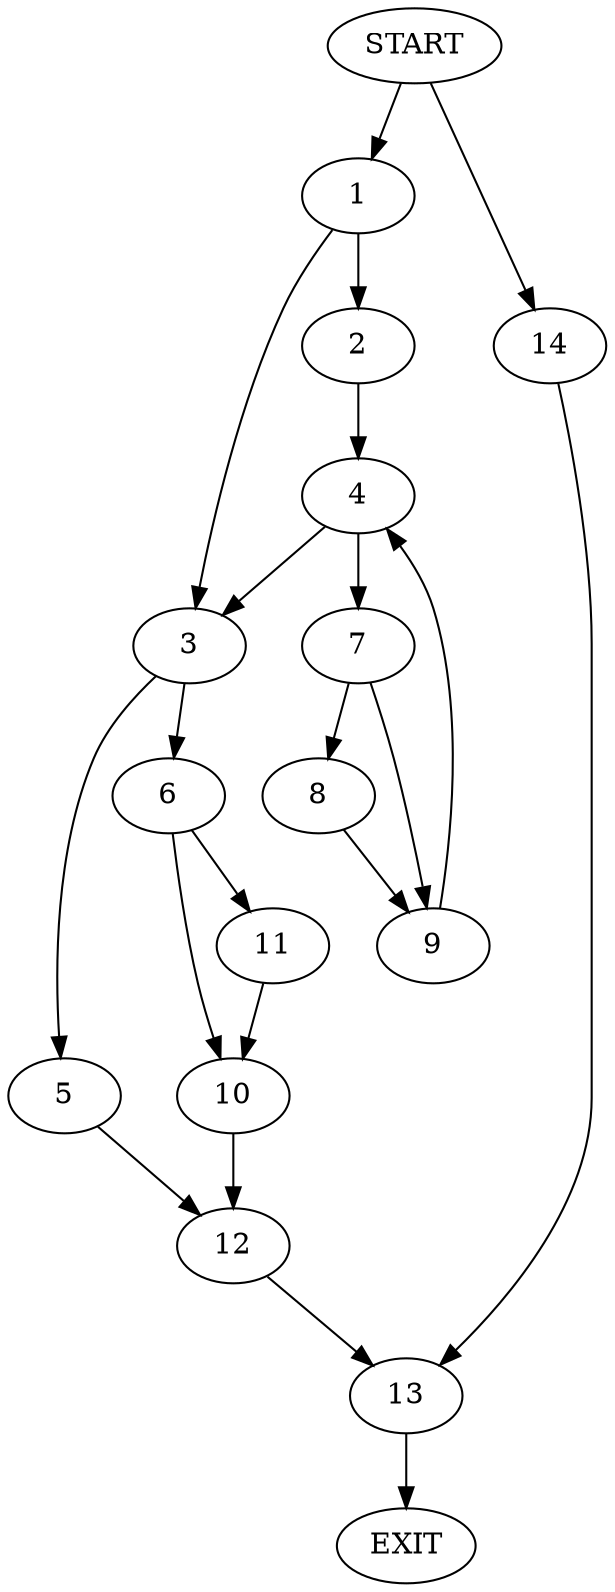 digraph {
0 [label="START"]
15 [label="EXIT"]
0 -> 1
1 -> 2
1 -> 3
2 -> 4
3 -> 5
3 -> 6
4 -> 3
4 -> 7
7 -> 8
7 -> 9
8 -> 9
9 -> 4
6 -> 10
6 -> 11
5 -> 12
11 -> 10
10 -> 12
12 -> 13
13 -> 15
0 -> 14
14 -> 13
}
